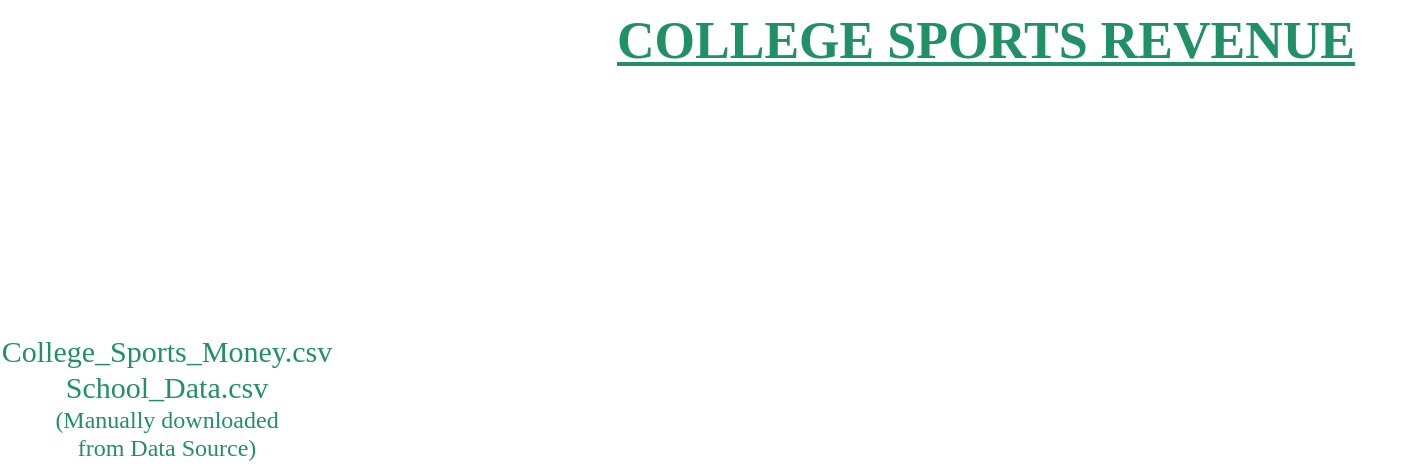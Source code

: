 <mxfile version="17.4.0" type="github">
  <diagram id="yITv1Lz9e41xssM_kCRO" name="Page-1">
    <mxGraphModel dx="1407" dy="916" grid="1" gridSize="10" guides="1" tooltips="1" connect="1" arrows="1" fold="1" page="1" pageScale="1" pageWidth="1100" pageHeight="850" math="0" shadow="0">
      <root>
        <mxCell id="0" />
        <mxCell id="1" parent="0" />
        <mxCell id="ND3pXLhsU8EhmbNZYtu8-1" value="&lt;font&gt;&lt;font style=&quot;font-size: 15px&quot;&gt;College_Sports_Money.csv&lt;br&gt;School_Data.csv&lt;br&gt;&lt;/font&gt;(Manually downloaded &lt;br&gt;from Data Source)&lt;/font&gt;" style="shape=image;html=1;verticalAlign=top;verticalLabelPosition=bottom;labelBackgroundColor=#ffffff;imageAspect=0;aspect=fixed;image=https://cdn3.iconfinder.com/data/icons/dompicon-glyph-file-format-2/256/file-csv-format-type-128.png;fontFamily=Garamond;imageBorder=none;labelBorderColor=none;fontColor=#209164;" vertex="1" parent="1">
          <mxGeometry x="110" y="120" width="60" height="60" as="geometry" />
        </mxCell>
        <mxCell id="ND3pXLhsU8EhmbNZYtu8-2" value="&lt;font face=&quot;Garamond&quot; size=&quot;1&quot; color=&quot;#209164&quot;&gt;&lt;b&gt;&lt;u style=&quot;font-size: 26px&quot;&gt;COLLEGE SPORTS REVENUE&lt;/u&gt;&lt;/b&gt;&lt;/font&gt;" style="text;html=1;strokeColor=none;fillColor=none;align=center;verticalAlign=middle;whiteSpace=wrap;rounded=0;fontFamily=Times New Roman;" vertex="1" parent="1">
          <mxGeometry x="335" y="20" width="430" height="40" as="geometry" />
        </mxCell>
        <mxCell id="ND3pXLhsU8EhmbNZYtu8-7" value="" style="shape=image;html=1;verticalAlign=top;verticalLabelPosition=bottom;labelBackgroundColor=#ffffff;imageAspect=0;aspect=fixed;image=https://cdn3.iconfinder.com/data/icons/dompicon-glyph-file-format-2/256/file-csv-format-type-128.png;fontFamily=Garamond;imageBorder=none;labelBorderColor=#209164;fontColor=#209164;" vertex="1" parent="1">
          <mxGeometry x="60" y="120" width="60" height="60" as="geometry" />
        </mxCell>
      </root>
    </mxGraphModel>
  </diagram>
</mxfile>
